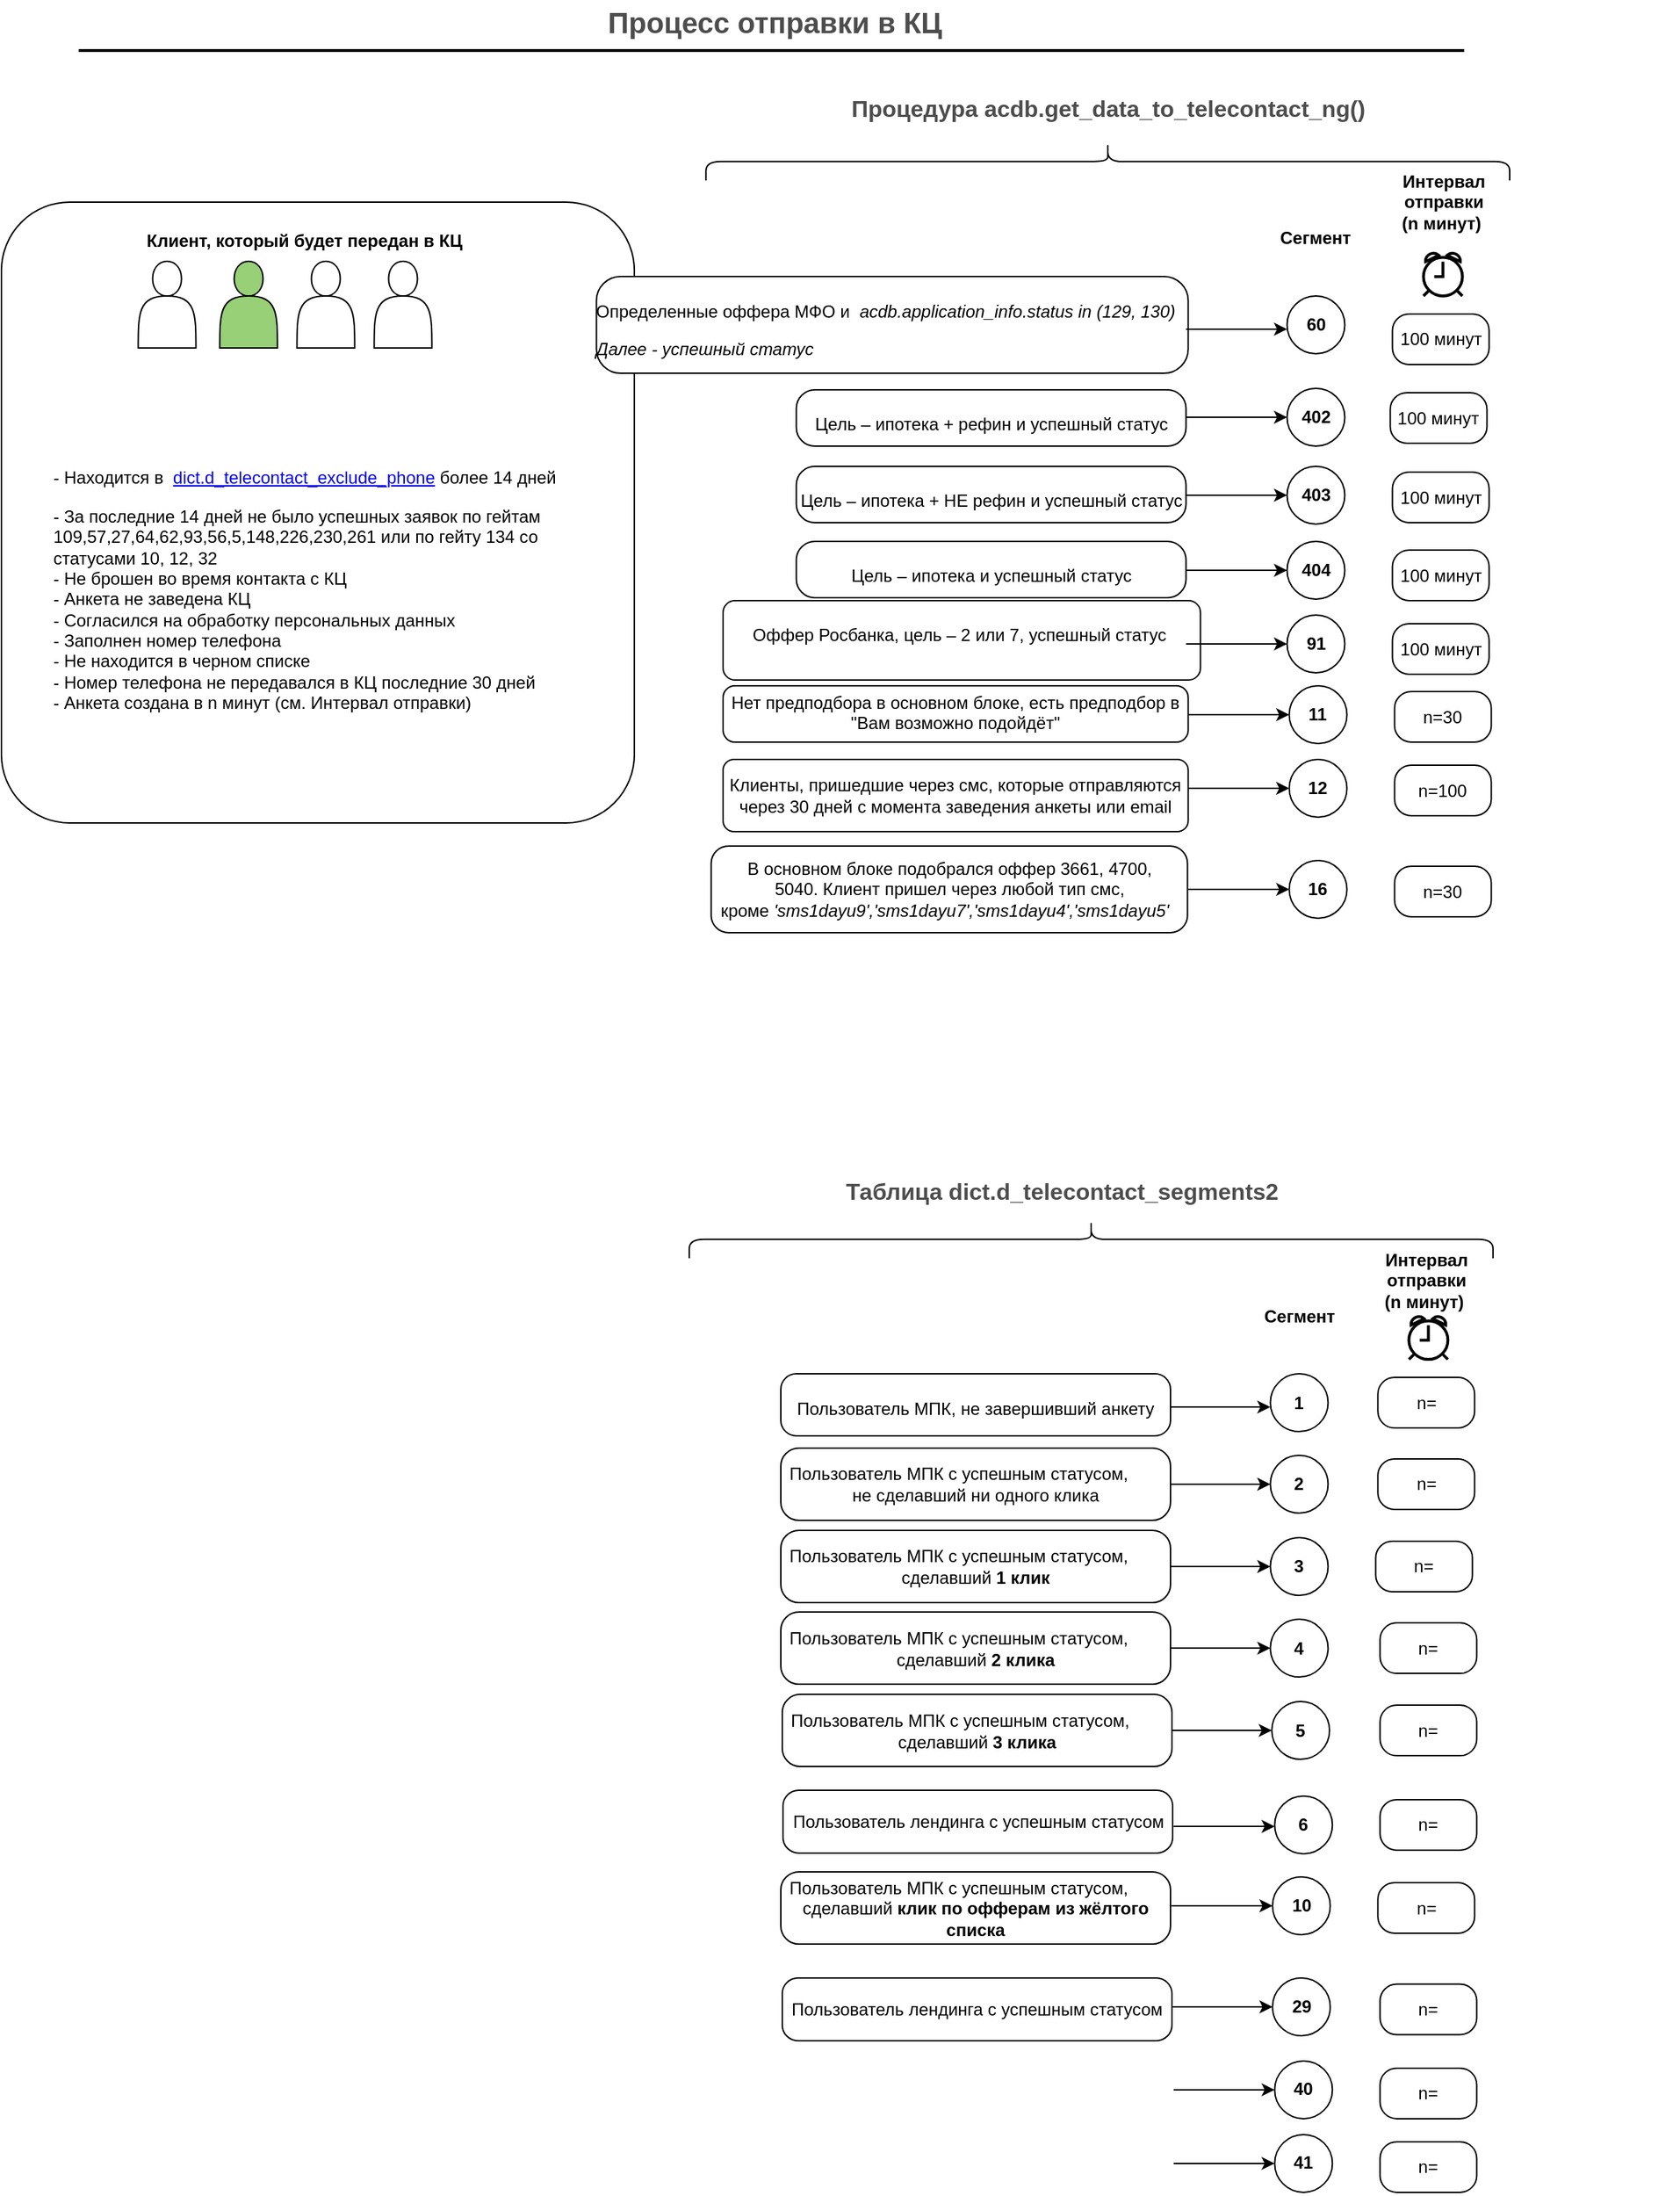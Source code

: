 <mxfile version="15.2.1" type="github"><diagram id="C2fSY1v2SiZeoUbDoYyL" name="Page-1"><mxGraphModel dx="1422" dy="794" grid="1" gridSize="10" guides="1" tooltips="1" connect="1" arrows="1" fold="1" page="1" pageScale="1" pageWidth="1169" pageHeight="827" math="0" shadow="0"><root><mxCell id="0"/><mxCell id="1" parent="0"/><mxCell id="5xjGX6amW7e-_xhhXDB4-61" value="&lt;p class=&quot;MsoNormal&quot;&gt;&lt;br&gt;&lt;/p&gt;" style="rounded=1;whiteSpace=wrap;html=1;fontFamily=Helvetica;fillColor=#FFFFFF;align=center;verticalAlign=top;spacing=0;arcSize=11;horizontal=1;" parent="1" vertex="1"><mxGeometry x="50" y="190" width="438.5" height="430" as="geometry"/></mxCell><mxCell id="3ne1QswCM8ZiEu4GHsYG-31" value="Процесс отправки в КЦ" style="text;html=1;strokeColor=none;fillColor=none;align=center;verticalAlign=middle;whiteSpace=wrap;rounded=0;fontStyle=1;fontSize=20;fontColor=#4D4D4D;" parent="1" vertex="1"><mxGeometry x="190.75" y="50" width="790" height="30" as="geometry"/></mxCell><mxCell id="3ne1QswCM8ZiEu4GHsYG-32" value="" style="line;strokeWidth=2;html=1;fontSize=20;fontColor=#4D4D4D;" parent="1" vertex="1"><mxGeometry x="103.5" y="80" width="960" height="10" as="geometry"/></mxCell><mxCell id="5xjGX6amW7e-_xhhXDB4-8" value="Клиент, который будет передан в КЦ" style="text;html=1;strokeColor=none;fillColor=none;align=center;verticalAlign=middle;whiteSpace=wrap;rounded=0;fontStyle=1" parent="1" vertex="1"><mxGeometry x="144.75" y="207" width="230" height="20" as="geometry"/></mxCell><mxCell id="5xjGX6amW7e-_xhhXDB4-14" value="" style="shape=actor;whiteSpace=wrap;html=1;fontFamily=Helvetica;align=left;verticalAlign=middle;" parent="1" vertex="1"><mxGeometry x="144.75" y="231" width="40" height="60" as="geometry"/></mxCell><mxCell id="5xjGX6amW7e-_xhhXDB4-15" value="" style="shape=actor;whiteSpace=wrap;html=1;fontFamily=Helvetica;align=left;verticalAlign=middle;fillColor=#97D077;" parent="1" vertex="1"><mxGeometry x="201.25" y="231" width="40" height="60" as="geometry"/></mxCell><mxCell id="5xjGX6amW7e-_xhhXDB4-16" value="" style="shape=actor;whiteSpace=wrap;html=1;fontFamily=Helvetica;align=left;verticalAlign=middle;" parent="1" vertex="1"><mxGeometry x="254.75" y="231" width="40" height="60" as="geometry"/></mxCell><mxCell id="5xjGX6amW7e-_xhhXDB4-17" value="" style="shape=actor;whiteSpace=wrap;html=1;fontFamily=Helvetica;align=left;verticalAlign=middle;" parent="1" vertex="1"><mxGeometry x="308.25" y="231" width="40" height="60" as="geometry"/></mxCell><mxCell id="5xjGX6amW7e-_xhhXDB4-20" value="&lt;p class=&quot;MsoNormal&quot;&gt;Определенные оффера МФО и&amp;nbsp;&lt;span&gt;&amp;nbsp;&lt;/span&gt;&lt;i&gt;acdb.application_info.status in (129, 130)&lt;/i&gt;&lt;/p&gt;&lt;p class=&quot;MsoNormal&quot;&gt;&lt;i&gt;Далее - успешный статус&lt;/i&gt;&lt;/p&gt;" style="rounded=1;whiteSpace=wrap;html=1;fontFamily=Helvetica;fillColor=#FFFFFF;align=left;verticalAlign=top;spacing=0;arcSize=25;horizontal=1;" parent="1" vertex="1"><mxGeometry x="462.25" y="241.5" width="410" height="67" as="geometry"/></mxCell><mxCell id="5xjGX6amW7e-_xhhXDB4-21" value="&lt;p class=&quot;MsoNormal&quot;&gt;&lt;span style=&quot;text-align: left&quot;&gt;Цель – ипотека + рефин и успешный статус&lt;/span&gt;&lt;br&gt;&lt;/p&gt;" style="rounded=1;whiteSpace=wrap;html=1;fontFamily=Helvetica;fillColor=#FFFFFF;align=center;verticalAlign=top;spacing=0;arcSize=33;horizontal=1;" parent="1" vertex="1"><mxGeometry x="600.75" y="320" width="270" height="39" as="geometry"/></mxCell><mxCell id="5xjGX6amW7e-_xhhXDB4-22" value="" style="endArrow=classic;html=1;fontFamily=Helvetica;" parent="1" edge="1"><mxGeometry width="50" height="50" relative="1" as="geometry"><mxPoint x="870.75" y="278" as="sourcePoint"/><mxPoint x="940.75" y="278" as="targetPoint"/></mxGeometry></mxCell><mxCell id="5xjGX6amW7e-_xhhXDB4-23" value="" style="endArrow=classic;html=1;fontFamily=Helvetica;" parent="1" edge="1"><mxGeometry width="50" height="50" relative="1" as="geometry"><mxPoint x="870.75" y="339" as="sourcePoint"/><mxPoint x="940.75" y="339" as="targetPoint"/></mxGeometry></mxCell><mxCell id="5xjGX6amW7e-_xhhXDB4-26" value="60" style="ellipse;whiteSpace=wrap;html=1;aspect=fixed;fontFamily=Helvetica;fillColor=#FFFFFF;align=center;verticalAlign=middle;fontStyle=1" parent="1" vertex="1"><mxGeometry x="940.75" y="255" width="40" height="40" as="geometry"/></mxCell><mxCell id="5xjGX6amW7e-_xhhXDB4-27" value="402" style="ellipse;whiteSpace=wrap;html=1;aspect=fixed;fontFamily=Helvetica;fillColor=#FFFFFF;align=center;verticalAlign=middle;fontStyle=1" parent="1" vertex="1"><mxGeometry x="940.75" y="319" width="40" height="40" as="geometry"/></mxCell><mxCell id="5xjGX6amW7e-_xhhXDB4-28" value="&lt;p class=&quot;MsoNormal&quot;&gt;&lt;span style=&quot;text-align: left&quot;&gt;Цель – ипотека + НЕ рефин и успешный статус&lt;/span&gt;&lt;br&gt;&lt;/p&gt;" style="rounded=1;whiteSpace=wrap;html=1;fontFamily=Helvetica;fillColor=#FFFFFF;align=center;verticalAlign=top;spacing=0;arcSize=33;horizontal=1;" parent="1" vertex="1"><mxGeometry x="600.75" y="373" width="270" height="39" as="geometry"/></mxCell><mxCell id="5xjGX6amW7e-_xhhXDB4-29" value="" style="endArrow=classic;html=1;fontFamily=Helvetica;" parent="1" edge="1"><mxGeometry width="50" height="50" relative="1" as="geometry"><mxPoint x="870.75" y="393" as="sourcePoint"/><mxPoint x="940.75" y="393" as="targetPoint"/></mxGeometry></mxCell><mxCell id="5xjGX6amW7e-_xhhXDB4-30" value="403" style="ellipse;whiteSpace=wrap;html=1;aspect=fixed;fontFamily=Helvetica;fillColor=#FFFFFF;align=center;verticalAlign=middle;fontStyle=1" parent="1" vertex="1"><mxGeometry x="940.75" y="373" width="40" height="40" as="geometry"/></mxCell><mxCell id="5xjGX6amW7e-_xhhXDB4-31" value="&lt;p class=&quot;MsoNormal&quot;&gt;&lt;span style=&quot;text-align: left&quot;&gt;Цель – ипотека и успешный статус&lt;/span&gt;&lt;br&gt;&lt;/p&gt;" style="rounded=1;whiteSpace=wrap;html=1;fontFamily=Helvetica;fillColor=#FFFFFF;align=center;verticalAlign=top;spacing=0;arcSize=33;horizontal=1;" parent="1" vertex="1"><mxGeometry x="600.75" y="425" width="270" height="39" as="geometry"/></mxCell><mxCell id="5xjGX6amW7e-_xhhXDB4-32" value="" style="endArrow=classic;html=1;fontFamily=Helvetica;" parent="1" edge="1"><mxGeometry width="50" height="50" relative="1" as="geometry"><mxPoint x="870.75" y="445" as="sourcePoint"/><mxPoint x="940.75" y="445" as="targetPoint"/></mxGeometry></mxCell><mxCell id="5xjGX6amW7e-_xhhXDB4-33" value="404" style="ellipse;whiteSpace=wrap;html=1;aspect=fixed;fontFamily=Helvetica;fillColor=#FFFFFF;align=center;verticalAlign=middle;fontStyle=1" parent="1" vertex="1"><mxGeometry x="940.75" y="425" width="40" height="40" as="geometry"/></mxCell><mxCell id="5xjGX6amW7e-_xhhXDB4-34" value="&lt;p class=&quot;MsoNormal&quot;&gt;&lt;span style=&quot;text-align: left&quot;&gt;Оффер Росбанка, цель – 2 или 7, успешный статус&amp;nbsp;&lt;/span&gt;&lt;br&gt;&lt;/p&gt;" style="rounded=1;whiteSpace=wrap;html=1;fontFamily=Helvetica;fillColor=#FFFFFF;align=center;verticalAlign=top;spacing=0;arcSize=15;horizontal=1;" parent="1" vertex="1"><mxGeometry x="550" y="466" width="330.75" height="55" as="geometry"/></mxCell><mxCell id="5xjGX6amW7e-_xhhXDB4-35" value="" style="endArrow=classic;html=1;fontFamily=Helvetica;" parent="1" edge="1"><mxGeometry width="50" height="50" relative="1" as="geometry"><mxPoint x="870.75" y="496" as="sourcePoint"/><mxPoint x="940.75" y="496" as="targetPoint"/></mxGeometry></mxCell><mxCell id="5xjGX6amW7e-_xhhXDB4-36" value="91" style="ellipse;whiteSpace=wrap;html=1;aspect=fixed;fontFamily=Helvetica;fillColor=#FFFFFF;align=center;verticalAlign=middle;fontStyle=1" parent="1" vertex="1"><mxGeometry x="940.75" y="476" width="40" height="40" as="geometry"/></mxCell><mxCell id="5xjGX6amW7e-_xhhXDB4-37" value="Клиенты, пришедшие через смс, которые отправляются через 30 дней с момента заведения анкеты&amp;nbsp;или email" style="rounded=1;whiteSpace=wrap;html=1;fontFamily=Helvetica;fillColor=#FFFFFF;align=center;verticalAlign=middle;spacing=0;arcSize=15;horizontal=1;" parent="1" vertex="1"><mxGeometry x="550" y="576" width="322.25" height="50" as="geometry"/></mxCell><mxCell id="5xjGX6amW7e-_xhhXDB4-38" value="" style="endArrow=classic;html=1;fontFamily=Helvetica;" parent="1" edge="1"><mxGeometry width="50" height="50" relative="1" as="geometry"><mxPoint x="872.25" y="596" as="sourcePoint"/><mxPoint x="942.25" y="596" as="targetPoint"/></mxGeometry></mxCell><mxCell id="5xjGX6amW7e-_xhhXDB4-39" value="12" style="ellipse;whiteSpace=wrap;html=1;aspect=fixed;fontFamily=Helvetica;fillColor=#FFFFFF;align=center;verticalAlign=middle;fontStyle=1" parent="1" vertex="1"><mxGeometry x="942.25" y="576" width="40" height="40" as="geometry"/></mxCell><mxCell id="5xjGX6amW7e-_xhhXDB4-43" value="" style="html=1;verticalLabelPosition=bottom;align=center;labelBackgroundColor=#ffffff;verticalAlign=top;strokeWidth=2;strokeColor=#000000;shadow=0;dashed=0;shape=mxgraph.ios7.icons.alarm_clock;fontFamily=Helvetica;fillColor=#FFFFFF;" parent="1" vertex="1"><mxGeometry x="1035.25" y="225" width="27" height="30" as="geometry"/></mxCell><mxCell id="5xjGX6amW7e-_xhhXDB4-44" value="Сегмент" style="text;html=1;align=center;verticalAlign=middle;resizable=0;points=[];autosize=1;strokeColor=none;fillColor=none;fontFamily=Helvetica;fontStyle=1" parent="1" vertex="1"><mxGeometry x="930.25" y="205" width="60" height="20" as="geometry"/></mxCell><mxCell id="5xjGX6amW7e-_xhhXDB4-45" value="Интервал&lt;br&gt;отправки &lt;br&gt;(n минут)&amp;nbsp;" style="text;html=1;align=center;verticalAlign=middle;resizable=0;points=[];autosize=1;strokeColor=none;fillColor=none;fontFamily=Helvetica;fontStyle=1" parent="1" vertex="1"><mxGeometry x="1013.75" y="165" width="70" height="50" as="geometry"/></mxCell><mxCell id="5xjGX6amW7e-_xhhXDB4-47" value="&lt;p class=&quot;MsoNormal&quot;&gt;n=100&lt;br&gt;&lt;/p&gt;" style="rounded=1;whiteSpace=wrap;html=1;fontFamily=Helvetica;fillColor=#FFFFFF;align=center;verticalAlign=middle;spacing=0;arcSize=33;horizontal=1;" parent="1" vertex="1"><mxGeometry x="1015.25" y="580" width="67" height="35" as="geometry"/></mxCell><mxCell id="5xjGX6amW7e-_xhhXDB4-48" value="&lt;p class=&quot;MsoNormal&quot;&gt;100 минут&lt;br&gt;&lt;/p&gt;" style="rounded=1;whiteSpace=wrap;html=1;fontFamily=Helvetica;fillColor=#FFFFFF;align=center;verticalAlign=middle;spacing=0;arcSize=33;horizontal=1;" parent="1" vertex="1"><mxGeometry x="1013.75" y="267.5" width="67" height="35" as="geometry"/></mxCell><mxCell id="5xjGX6amW7e-_xhhXDB4-49" value="&lt;p class=&quot;MsoNormal&quot;&gt;100 минут&lt;br&gt;&lt;/p&gt;" style="rounded=1;whiteSpace=wrap;html=1;fontFamily=Helvetica;fillColor=#FFFFFF;align=center;verticalAlign=middle;spacing=0;arcSize=33;horizontal=1;" parent="1" vertex="1"><mxGeometry x="1012.25" y="322" width="67" height="35" as="geometry"/></mxCell><mxCell id="5xjGX6amW7e-_xhhXDB4-50" value="&lt;p class=&quot;MsoNormal&quot;&gt;100 минут&lt;br&gt;&lt;/p&gt;" style="rounded=1;whiteSpace=wrap;html=1;fontFamily=Helvetica;fillColor=#FFFFFF;align=center;verticalAlign=middle;spacing=0;arcSize=33;horizontal=1;" parent="1" vertex="1"><mxGeometry x="1013.75" y="377" width="67" height="35" as="geometry"/></mxCell><mxCell id="5xjGX6amW7e-_xhhXDB4-51" value="&lt;p class=&quot;MsoNormal&quot;&gt;100 минут&lt;br&gt;&lt;/p&gt;" style="rounded=1;whiteSpace=wrap;html=1;fontFamily=Helvetica;fillColor=#FFFFFF;align=center;verticalAlign=middle;spacing=0;arcSize=33;horizontal=1;" parent="1" vertex="1"><mxGeometry x="1013.75" y="431" width="67" height="35" as="geometry"/></mxCell><mxCell id="5xjGX6amW7e-_xhhXDB4-52" value="&lt;p class=&quot;MsoNormal&quot;&gt;100 минут&lt;br&gt;&lt;/p&gt;" style="rounded=1;whiteSpace=wrap;html=1;fontFamily=Helvetica;fillColor=#FFFFFF;align=center;verticalAlign=middle;spacing=0;arcSize=33;horizontal=1;" parent="1" vertex="1"><mxGeometry x="1013.75" y="482" width="67" height="35" as="geometry"/></mxCell><mxCell id="5xjGX6amW7e-_xhhXDB4-53" value="&lt;p class=&quot;MsoNormal&quot;&gt;В основном блоке подобрался оффер 3661, 4700, 5040.&amp;nbsp;Клиент пришел через любой тип смс, кроме&amp;nbsp;&lt;i&gt;'sms1dayu9','sms1dayu7','sms1dayu4','sms1dayu5'&amp;nbsp;&amp;nbsp;&lt;/i&gt;&lt;/p&gt;" style="rounded=1;whiteSpace=wrap;html=1;fontFamily=Helvetica;fillColor=#FFFFFF;align=center;verticalAlign=middle;spacing=0;arcSize=20;horizontal=1;" parent="1" vertex="1"><mxGeometry x="541.75" y="636" width="330" height="60" as="geometry"/></mxCell><mxCell id="5xjGX6amW7e-_xhhXDB4-54" value="" style="endArrow=classic;html=1;fontFamily=Helvetica;" parent="1" edge="1"><mxGeometry width="50" height="50" relative="1" as="geometry"><mxPoint x="872.25" y="666" as="sourcePoint"/><mxPoint x="942.25" y="666" as="targetPoint"/></mxGeometry></mxCell><mxCell id="5xjGX6amW7e-_xhhXDB4-55" value="16" style="ellipse;whiteSpace=wrap;html=1;aspect=fixed;fontFamily=Helvetica;fillColor=#FFFFFF;align=center;verticalAlign=middle;fontStyle=1" parent="1" vertex="1"><mxGeometry x="942.25" y="646" width="40" height="40" as="geometry"/></mxCell><mxCell id="5xjGX6amW7e-_xhhXDB4-56" value="&lt;p class=&quot;MsoNormal&quot;&gt;n=30&lt;/p&gt;" style="rounded=1;whiteSpace=wrap;html=1;fontFamily=Helvetica;fillColor=#FFFFFF;align=center;verticalAlign=middle;spacing=0;arcSize=33;horizontal=1;" parent="1" vertex="1"><mxGeometry x="1015.25" y="650" width="67" height="35" as="geometry"/></mxCell><mxCell id="5xjGX6amW7e-_xhhXDB4-57" value="Нет предподбора в основном блоке, есть предподбор в &quot;Вам возможно подойдёт&quot;" style="rounded=1;whiteSpace=wrap;html=1;fontFamily=Helvetica;fillColor=#FFFFFF;align=center;verticalAlign=top;spacing=0;arcSize=21;horizontal=1;" parent="1" vertex="1"><mxGeometry x="550" y="525" width="322.25" height="39" as="geometry"/></mxCell><mxCell id="5xjGX6amW7e-_xhhXDB4-58" value="" style="endArrow=classic;html=1;fontFamily=Helvetica;" parent="1" edge="1"><mxGeometry width="50" height="50" relative="1" as="geometry"><mxPoint x="872.25" y="545" as="sourcePoint"/><mxPoint x="942.25" y="545" as="targetPoint"/></mxGeometry></mxCell><mxCell id="5xjGX6amW7e-_xhhXDB4-59" value="11" style="ellipse;whiteSpace=wrap;html=1;aspect=fixed;fontFamily=Helvetica;fillColor=#FFFFFF;align=center;verticalAlign=middle;fontStyle=1" parent="1" vertex="1"><mxGeometry x="942.25" y="525" width="40" height="40" as="geometry"/></mxCell><mxCell id="5xjGX6amW7e-_xhhXDB4-60" value="&lt;p class=&quot;MsoNormal&quot;&gt;n=30&lt;br&gt;&lt;/p&gt;" style="rounded=1;whiteSpace=wrap;html=1;fontFamily=Helvetica;fillColor=#FFFFFF;align=center;verticalAlign=middle;spacing=0;arcSize=33;horizontal=1;" parent="1" vertex="1"><mxGeometry x="1015.25" y="529" width="67" height="35" as="geometry"/></mxCell><mxCell id="5xjGX6amW7e-_xhhXDB4-63" value="&lt;p class=&quot;MsoNormal&quot;&gt;- Находится в&amp;nbsp; &lt;a href=&quot;https://wiki.banki.ru/display/BIG/dict.d_telecontact_exclude_phone&quot;&gt;dict.d_telecontact_exclude_phone&lt;/a&gt;&amp;nbsp;более 14 дней&lt;/p&gt;&lt;span&gt;- За последние 14 дней не было успешных заявок по гейтам 109,57,27,64,62,93,56,5,148,226,230,261&amp;nbsp;&lt;/span&gt;&lt;span&gt;или по гейту 134 со статусами 10, 12, 32&lt;/span&gt;&lt;span&gt;&lt;br&gt;&lt;/span&gt;&lt;span&gt;- Не брошен во время контакта с КЦ&lt;br&gt;&lt;/span&gt;- Анкета не заведена КЦ&lt;br&gt;&lt;span&gt;- Согласился на обработку персональных данных&lt;/span&gt;&lt;br&gt;&lt;span&gt;- Заполнен номер телефона&lt;/span&gt;&lt;br&gt;&lt;span&gt;- Не находится в черном списке&lt;/span&gt;&lt;br&gt;&lt;span&gt;- Номер телефона не передавался в КЦ последние 30 дней&lt;/span&gt;&lt;br&gt;&lt;span&gt;- Анкета создана в n минут (см. Интервал отправки)&lt;/span&gt;" style="text;html=1;strokeColor=none;fillColor=none;align=left;verticalAlign=middle;whiteSpace=wrap;rounded=0;textDirection=ltr;spacing=0;fontFamily=Helvetica;" parent="1" vertex="1"><mxGeometry x="85.75" y="330" width="393" height="246" as="geometry"/></mxCell><mxCell id="5xjGX6amW7e-_xhhXDB4-66" value="" style="shape=curlyBracket;whiteSpace=wrap;html=1;rounded=1;fontFamily=Helvetica;strokeColor=#000000;fillColor=#FFFFFF;align=center;verticalAlign=middle;rotation=90;size=0.5;" parent="1" vertex="1"><mxGeometry x="803.45" y="-116.56" width="26.25" height="556.87" as="geometry"/></mxCell><mxCell id="5xjGX6amW7e-_xhhXDB4-67" value="Процедура acdb.get_data_to_telecontact_ng()" style="text;html=1;strokeColor=none;fillColor=none;align=center;verticalAlign=middle;whiteSpace=wrap;rounded=0;fontStyle=1;fontSize=16;fontColor=#4D4D4D;" parent="1" vertex="1"><mxGeometry x="421.57" y="110" width="790" height="30" as="geometry"/></mxCell><mxCell id="5xjGX6amW7e-_xhhXDB4-68" value="" style="endArrow=classic;html=1;fontFamily=Helvetica;" parent="1" edge="1"><mxGeometry width="50" height="50" relative="1" as="geometry"><mxPoint x="859.18" y="1024.56" as="sourcePoint"/><mxPoint x="929.18" y="1024.56" as="targetPoint"/></mxGeometry></mxCell><mxCell id="5xjGX6amW7e-_xhhXDB4-69" value="" style="endArrow=classic;html=1;fontFamily=Helvetica;" parent="1" edge="1"><mxGeometry width="50" height="50" relative="1" as="geometry"><mxPoint x="859.18" y="1078" as="sourcePoint"/><mxPoint x="929.18" y="1078" as="targetPoint"/></mxGeometry></mxCell><mxCell id="5xjGX6amW7e-_xhhXDB4-70" value="1" style="ellipse;whiteSpace=wrap;html=1;aspect=fixed;fontFamily=Helvetica;fillColor=#FFFFFF;align=center;verticalAlign=middle;fontStyle=1" parent="1" vertex="1"><mxGeometry x="929.18" y="1001.56" width="40" height="40" as="geometry"/></mxCell><mxCell id="5xjGX6amW7e-_xhhXDB4-71" value="2" style="ellipse;whiteSpace=wrap;html=1;aspect=fixed;fontFamily=Helvetica;fillColor=#FFFFFF;align=center;verticalAlign=middle;fontStyle=1" parent="1" vertex="1"><mxGeometry x="929.18" y="1058" width="40" height="40" as="geometry"/></mxCell><mxCell id="5xjGX6amW7e-_xhhXDB4-72" value="" style="endArrow=classic;html=1;fontFamily=Helvetica;" parent="1" edge="1"><mxGeometry width="50" height="50" relative="1" as="geometry"><mxPoint x="859.18" y="1135" as="sourcePoint"/><mxPoint x="929.18" y="1135" as="targetPoint"/></mxGeometry></mxCell><mxCell id="5xjGX6amW7e-_xhhXDB4-73" value="3" style="ellipse;whiteSpace=wrap;html=1;aspect=fixed;fontFamily=Helvetica;fillColor=#FFFFFF;align=center;verticalAlign=middle;fontStyle=1" parent="1" vertex="1"><mxGeometry x="929.18" y="1115" width="40" height="40" as="geometry"/></mxCell><mxCell id="5xjGX6amW7e-_xhhXDB4-74" value="" style="endArrow=classic;html=1;fontFamily=Helvetica;" parent="1" edge="1"><mxGeometry width="50" height="50" relative="1" as="geometry"><mxPoint x="859.18" y="1191.56" as="sourcePoint"/><mxPoint x="929.18" y="1191.56" as="targetPoint"/></mxGeometry></mxCell><mxCell id="5xjGX6amW7e-_xhhXDB4-75" value="4" style="ellipse;whiteSpace=wrap;html=1;aspect=fixed;fontFamily=Helvetica;fillColor=#FFFFFF;align=center;verticalAlign=middle;fontStyle=1" parent="1" vertex="1"><mxGeometry x="929.18" y="1171.56" width="40" height="40" as="geometry"/></mxCell><mxCell id="5xjGX6amW7e-_xhhXDB4-76" value="" style="endArrow=classic;html=1;fontFamily=Helvetica;" parent="1" edge="1"><mxGeometry width="50" height="50" relative="1" as="geometry"><mxPoint x="860.18" y="1248.56" as="sourcePoint"/><mxPoint x="930.18" y="1248.56" as="targetPoint"/></mxGeometry></mxCell><mxCell id="5xjGX6amW7e-_xhhXDB4-77" value="5" style="ellipse;whiteSpace=wrap;html=1;aspect=fixed;fontFamily=Helvetica;fillColor=#FFFFFF;align=center;verticalAlign=middle;fontStyle=1" parent="1" vertex="1"><mxGeometry x="930.18" y="1228.56" width="40" height="40" as="geometry"/></mxCell><mxCell id="5xjGX6amW7e-_xhhXDB4-78" value="" style="endArrow=classic;html=1;fontFamily=Helvetica;" parent="1" edge="1"><mxGeometry width="50" height="50" relative="1" as="geometry"><mxPoint x="860.68" y="1370" as="sourcePoint"/><mxPoint x="930.68" y="1370" as="targetPoint"/></mxGeometry></mxCell><mxCell id="5xjGX6amW7e-_xhhXDB4-79" value="10" style="ellipse;whiteSpace=wrap;html=1;aspect=fixed;fontFamily=Helvetica;fillColor=#FFFFFF;align=center;verticalAlign=middle;fontStyle=1" parent="1" vertex="1"><mxGeometry x="930.68" y="1350" width="40" height="40" as="geometry"/></mxCell><mxCell id="5xjGX6amW7e-_xhhXDB4-80" value="" style="html=1;verticalLabelPosition=bottom;align=center;labelBackgroundColor=#ffffff;verticalAlign=top;strokeWidth=2;strokeColor=#000000;shadow=0;dashed=0;shape=mxgraph.ios7.icons.alarm_clock;fontFamily=Helvetica;fillColor=#FFFFFF;" parent="1" vertex="1"><mxGeometry x="1025.18" y="961.56" width="27" height="30" as="geometry"/></mxCell><mxCell id="5xjGX6amW7e-_xhhXDB4-81" value="Сегмент" style="text;html=1;align=center;verticalAlign=middle;resizable=0;points=[];autosize=1;strokeColor=none;fillColor=none;fontFamily=Helvetica;fontStyle=1" parent="1" vertex="1"><mxGeometry x="918.68" y="951.56" width="60" height="20" as="geometry"/></mxCell><mxCell id="5xjGX6amW7e-_xhhXDB4-82" value="Интервал&lt;br&gt;отправки &lt;br&gt;(n минут)&amp;nbsp;" style="text;html=1;align=center;verticalAlign=middle;resizable=0;points=[];autosize=1;strokeColor=none;fillColor=none;fontFamily=Helvetica;fontStyle=1" parent="1" vertex="1"><mxGeometry x="1002.18" y="911.56" width="70" height="50" as="geometry"/></mxCell><mxCell id="5xjGX6amW7e-_xhhXDB4-83" value="&lt;p class=&quot;MsoNormal&quot;&gt;n=&lt;/p&gt;" style="rounded=1;whiteSpace=wrap;html=1;fontFamily=Helvetica;fillColor=#FFFFFF;align=center;verticalAlign=middle;spacing=0;arcSize=33;horizontal=1;" parent="1" vertex="1"><mxGeometry x="1003.68" y="1354" width="67" height="35" as="geometry"/></mxCell><mxCell id="5xjGX6amW7e-_xhhXDB4-89" value="" style="endArrow=classic;html=1;fontFamily=Helvetica;" parent="1" edge="1"><mxGeometry width="50" height="50" relative="1" as="geometry"><mxPoint x="860.68" y="1440" as="sourcePoint"/><mxPoint x="930.68" y="1440" as="targetPoint"/></mxGeometry></mxCell><mxCell id="5xjGX6amW7e-_xhhXDB4-90" value="29" style="ellipse;whiteSpace=wrap;html=1;aspect=fixed;fontFamily=Helvetica;fillColor=#FFFFFF;align=center;verticalAlign=middle;fontStyle=1" parent="1" vertex="1"><mxGeometry x="930.68" y="1420" width="40" height="40" as="geometry"/></mxCell><mxCell id="5xjGX6amW7e-_xhhXDB4-92" value="" style="endArrow=classic;html=1;fontFamily=Helvetica;" parent="1" edge="1"><mxGeometry width="50" height="50" relative="1" as="geometry"><mxPoint x="862.18" y="1315" as="sourcePoint"/><mxPoint x="932.18" y="1315" as="targetPoint"/></mxGeometry></mxCell><mxCell id="5xjGX6amW7e-_xhhXDB4-93" value="6" style="ellipse;whiteSpace=wrap;html=1;aspect=fixed;fontFamily=Helvetica;fillColor=#FFFFFF;align=center;verticalAlign=middle;fontStyle=1" parent="1" vertex="1"><mxGeometry x="932.18" y="1294" width="40" height="40" as="geometry"/></mxCell><mxCell id="5xjGX6amW7e-_xhhXDB4-95" value="" style="shape=curlyBracket;whiteSpace=wrap;html=1;rounded=1;fontFamily=Helvetica;strokeColor=#000000;fillColor=#FFFFFF;align=center;verticalAlign=middle;rotation=90;size=0.5;" parent="1" vertex="1"><mxGeometry x="791.88" y="630" width="26.25" height="556.87" as="geometry"/></mxCell><mxCell id="5xjGX6amW7e-_xhhXDB4-96" value="Таблица&amp;nbsp;dict.d_telecontact_segments2" style="text;html=1;strokeColor=none;fillColor=none;align=center;verticalAlign=middle;whiteSpace=wrap;rounded=0;fontStyle=1;fontSize=16;fontColor=#4D4D4D;" parent="1" vertex="1"><mxGeometry x="390" y="860" width="790" height="30" as="geometry"/></mxCell><mxCell id="5xjGX6amW7e-_xhhXDB4-97" value="" style="endArrow=classic;html=1;fontFamily=Helvetica;" parent="1" edge="1"><mxGeometry width="50" height="50" relative="1" as="geometry"><mxPoint x="862.18" y="1548.44" as="sourcePoint"/><mxPoint x="932.18" y="1548.44" as="targetPoint"/></mxGeometry></mxCell><mxCell id="5xjGX6amW7e-_xhhXDB4-98" value="41" style="ellipse;whiteSpace=wrap;html=1;aspect=fixed;fontFamily=Helvetica;fillColor=#FFFFFF;align=center;verticalAlign=middle;fontStyle=1" parent="1" vertex="1"><mxGeometry x="932.18" y="1528.44" width="40" height="40" as="geometry"/></mxCell><mxCell id="5xjGX6amW7e-_xhhXDB4-103" value="" style="endArrow=classic;html=1;fontFamily=Helvetica;" parent="1" edge="1"><mxGeometry width="50" height="50" relative="1" as="geometry"><mxPoint x="862.18" y="1497.44" as="sourcePoint"/><mxPoint x="932.18" y="1497.44" as="targetPoint"/></mxGeometry></mxCell><mxCell id="5xjGX6amW7e-_xhhXDB4-104" value="40" style="ellipse;whiteSpace=wrap;html=1;aspect=fixed;fontFamily=Helvetica;fillColor=#FFFFFF;align=center;verticalAlign=middle;fontStyle=1" parent="1" vertex="1"><mxGeometry x="932.18" y="1477.44" width="40" height="40" as="geometry"/></mxCell><mxCell id="5xjGX6amW7e-_xhhXDB4-106" value="&lt;p class=&quot;MsoNormal&quot;&gt;Пользователь МПК, не завершивший анкету&lt;/p&gt;" style="rounded=1;whiteSpace=wrap;html=1;fontFamily=Helvetica;fillColor=#FFFFFF;align=center;verticalAlign=top;spacing=0;arcSize=25;horizontal=1;" parent="1" vertex="1"><mxGeometry x="590" y="1001.56" width="270" height="42.88" as="geometry"/></mxCell><mxCell id="5xjGX6amW7e-_xhhXDB4-107" value="&lt;p class=&quot;MsoNormal&quot;&gt;Пользователь МПК с успешным статусом,&amp;nbsp; &amp;nbsp; &amp;nbsp; &amp;nbsp; не сделавший ни одного клика&lt;/p&gt;" style="rounded=1;whiteSpace=wrap;html=1;fontFamily=Helvetica;fillColor=#FFFFFF;align=center;verticalAlign=middle;spacing=0;arcSize=25;horizontal=1;" parent="1" vertex="1"><mxGeometry x="590" y="1053" width="270" height="50" as="geometry"/></mxCell><mxCell id="5xjGX6amW7e-_xhhXDB4-109" value="&lt;p class=&quot;MsoNormal&quot;&gt;Пользователь лендинга с успешным статусом&lt;/p&gt;" style="rounded=1;whiteSpace=wrap;html=1;fontFamily=Helvetica;fillColor=#FFFFFF;align=center;verticalAlign=middle;spacing=0;arcSize=25;horizontal=1;" parent="1" vertex="1"><mxGeometry x="591.5" y="1290" width="270" height="43.44" as="geometry"/></mxCell><mxCell id="5xjGX6amW7e-_xhhXDB4-110" value="&lt;p class=&quot;MsoNormal&quot;&gt;Пользователь МПК с успешным статусом,&amp;nbsp; &amp;nbsp; &amp;nbsp; &amp;nbsp; сделавший &lt;b&gt;1 клик&lt;/b&gt;&lt;/p&gt;" style="rounded=1;whiteSpace=wrap;html=1;fontFamily=Helvetica;fillColor=#FFFFFF;align=center;verticalAlign=middle;spacing=0;arcSize=25;horizontal=1;" parent="1" vertex="1"><mxGeometry x="590" y="1110" width="270" height="50" as="geometry"/></mxCell><mxCell id="5xjGX6amW7e-_xhhXDB4-111" value="&lt;p class=&quot;MsoNormal&quot;&gt;Пользователь МПК с успешным статусом,&amp;nbsp; &amp;nbsp; &amp;nbsp; &amp;nbsp; сделавший &lt;b&gt;2 клика&lt;/b&gt;&lt;/p&gt;" style="rounded=1;whiteSpace=wrap;html=1;fontFamily=Helvetica;fillColor=#FFFFFF;align=center;verticalAlign=middle;spacing=0;arcSize=25;horizontal=1;" parent="1" vertex="1"><mxGeometry x="590" y="1166.56" width="270" height="50" as="geometry"/></mxCell><mxCell id="5xjGX6amW7e-_xhhXDB4-113" value="&lt;p class=&quot;MsoNormal&quot;&gt;Пользователь МПК с успешным статусом,&amp;nbsp; &amp;nbsp; &amp;nbsp; &amp;nbsp; сделавший &lt;b&gt;3&amp;nbsp;клика&lt;/b&gt;&lt;/p&gt;" style="rounded=1;whiteSpace=wrap;html=1;fontFamily=Helvetica;fillColor=#FFFFFF;align=center;verticalAlign=middle;spacing=0;arcSize=25;horizontal=1;" parent="1" vertex="1"><mxGeometry x="591" y="1223.56" width="270" height="50" as="geometry"/></mxCell><mxCell id="5xjGX6amW7e-_xhhXDB4-114" value="&lt;p class=&quot;MsoNormal&quot;&gt;Пользователь МПК с успешным статусом,&amp;nbsp; &amp;nbsp; &amp;nbsp; &amp;nbsp; сделавший&lt;b&gt;&amp;nbsp;клик по офферам из жёлтого списка&lt;/b&gt;&lt;/p&gt;" style="rounded=1;whiteSpace=wrap;html=1;fontFamily=Helvetica;fillColor=#FFFFFF;align=center;verticalAlign=middle;spacing=0;arcSize=25;horizontal=1;" parent="1" vertex="1"><mxGeometry x="590" y="1346.5" width="270" height="50" as="geometry"/></mxCell><mxCell id="5xjGX6amW7e-_xhhXDB4-115" value="&lt;p class=&quot;MsoNormal&quot;&gt;Пользователь лендинга с успешным статусом&lt;/p&gt;" style="rounded=1;whiteSpace=wrap;html=1;fontFamily=Helvetica;fillColor=#FFFFFF;align=center;verticalAlign=middle;spacing=0;arcSize=25;horizontal=1;" parent="1" vertex="1"><mxGeometry x="591" y="1420" width="270" height="43.44" as="geometry"/></mxCell><mxCell id="5xjGX6amW7e-_xhhXDB4-116" value="&lt;p class=&quot;MsoNormal&quot;&gt;n=&lt;/p&gt;" style="rounded=1;whiteSpace=wrap;html=1;fontFamily=Helvetica;fillColor=#FFFFFF;align=center;verticalAlign=middle;spacing=0;arcSize=33;horizontal=1;" parent="1" vertex="1"><mxGeometry x="1005.18" y="1424.22" width="67" height="35" as="geometry"/></mxCell><mxCell id="5xjGX6amW7e-_xhhXDB4-117" value="&lt;p class=&quot;MsoNormal&quot;&gt;n=&lt;/p&gt;" style="rounded=1;whiteSpace=wrap;html=1;fontFamily=Helvetica;fillColor=#FFFFFF;align=center;verticalAlign=middle;spacing=0;arcSize=33;horizontal=1;" parent="1" vertex="1"><mxGeometry x="1005.18" y="1482.44" width="67" height="35" as="geometry"/></mxCell><mxCell id="5xjGX6amW7e-_xhhXDB4-118" value="&lt;p class=&quot;MsoNormal&quot;&gt;n=&lt;/p&gt;" style="rounded=1;whiteSpace=wrap;html=1;fontFamily=Helvetica;fillColor=#FFFFFF;align=center;verticalAlign=middle;spacing=0;arcSize=33;horizontal=1;" parent="1" vertex="1"><mxGeometry x="1005.18" y="1533.44" width="67" height="35" as="geometry"/></mxCell><mxCell id="5xjGX6amW7e-_xhhXDB4-119" value="&lt;p class=&quot;MsoNormal&quot;&gt;n=&lt;/p&gt;" style="rounded=1;whiteSpace=wrap;html=1;fontFamily=Helvetica;fillColor=#FFFFFF;align=center;verticalAlign=middle;spacing=0;arcSize=33;horizontal=1;" parent="1" vertex="1"><mxGeometry x="1005.18" y="1296.5" width="67" height="35" as="geometry"/></mxCell><mxCell id="5xjGX6amW7e-_xhhXDB4-120" value="&lt;p class=&quot;MsoNormal&quot;&gt;n=&lt;/p&gt;" style="rounded=1;whiteSpace=wrap;html=1;fontFamily=Helvetica;fillColor=#FFFFFF;align=center;verticalAlign=middle;spacing=0;arcSize=33;horizontal=1;" parent="1" vertex="1"><mxGeometry x="1005.18" y="1231.06" width="67" height="35" as="geometry"/></mxCell><mxCell id="5xjGX6amW7e-_xhhXDB4-121" value="&lt;p class=&quot;MsoNormal&quot;&gt;n=&lt;/p&gt;" style="rounded=1;whiteSpace=wrap;html=1;fontFamily=Helvetica;fillColor=#FFFFFF;align=center;verticalAlign=middle;spacing=0;arcSize=33;horizontal=1;" parent="1" vertex="1"><mxGeometry x="1005.18" y="1174.06" width="67" height="35" as="geometry"/></mxCell><mxCell id="5xjGX6amW7e-_xhhXDB4-122" value="&lt;p class=&quot;MsoNormal&quot;&gt;n=&lt;/p&gt;" style="rounded=1;whiteSpace=wrap;html=1;fontFamily=Helvetica;fillColor=#FFFFFF;align=center;verticalAlign=middle;spacing=0;arcSize=33;horizontal=1;" parent="1" vertex="1"><mxGeometry x="1002.18" y="1117.5" width="67" height="35" as="geometry"/></mxCell><mxCell id="5xjGX6amW7e-_xhhXDB4-123" value="&lt;p class=&quot;MsoNormal&quot;&gt;n=&lt;/p&gt;" style="rounded=1;whiteSpace=wrap;html=1;fontFamily=Helvetica;fillColor=#FFFFFF;align=center;verticalAlign=middle;spacing=0;arcSize=33;horizontal=1;" parent="1" vertex="1"><mxGeometry x="1003.68" y="1060.5" width="67" height="35" as="geometry"/></mxCell><mxCell id="5xjGX6amW7e-_xhhXDB4-124" value="&lt;p class=&quot;MsoNormal&quot;&gt;n=&lt;/p&gt;" style="rounded=1;whiteSpace=wrap;html=1;fontFamily=Helvetica;fillColor=#FFFFFF;align=center;verticalAlign=middle;spacing=0;arcSize=33;horizontal=1;" parent="1" vertex="1"><mxGeometry x="1003.68" y="1004.06" width="67" height="35" as="geometry"/></mxCell></root></mxGraphModel></diagram></mxfile>